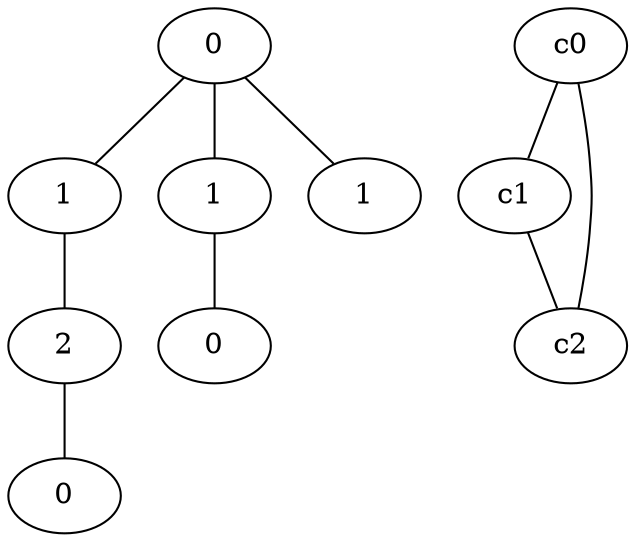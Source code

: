 graph {
a0[label=0];
a1[label=1];
a2[label=2];
a3[label=0];
a4[label=1];
a5[label=0];
a6[label=1];
a0 -- a1;
a0 -- a4;
a0 -- a6;
a1 -- a2;
a2 -- a3;
a4 -- a5;
c0 -- c1;
c0 -- c2;
c1 -- c2;
}
